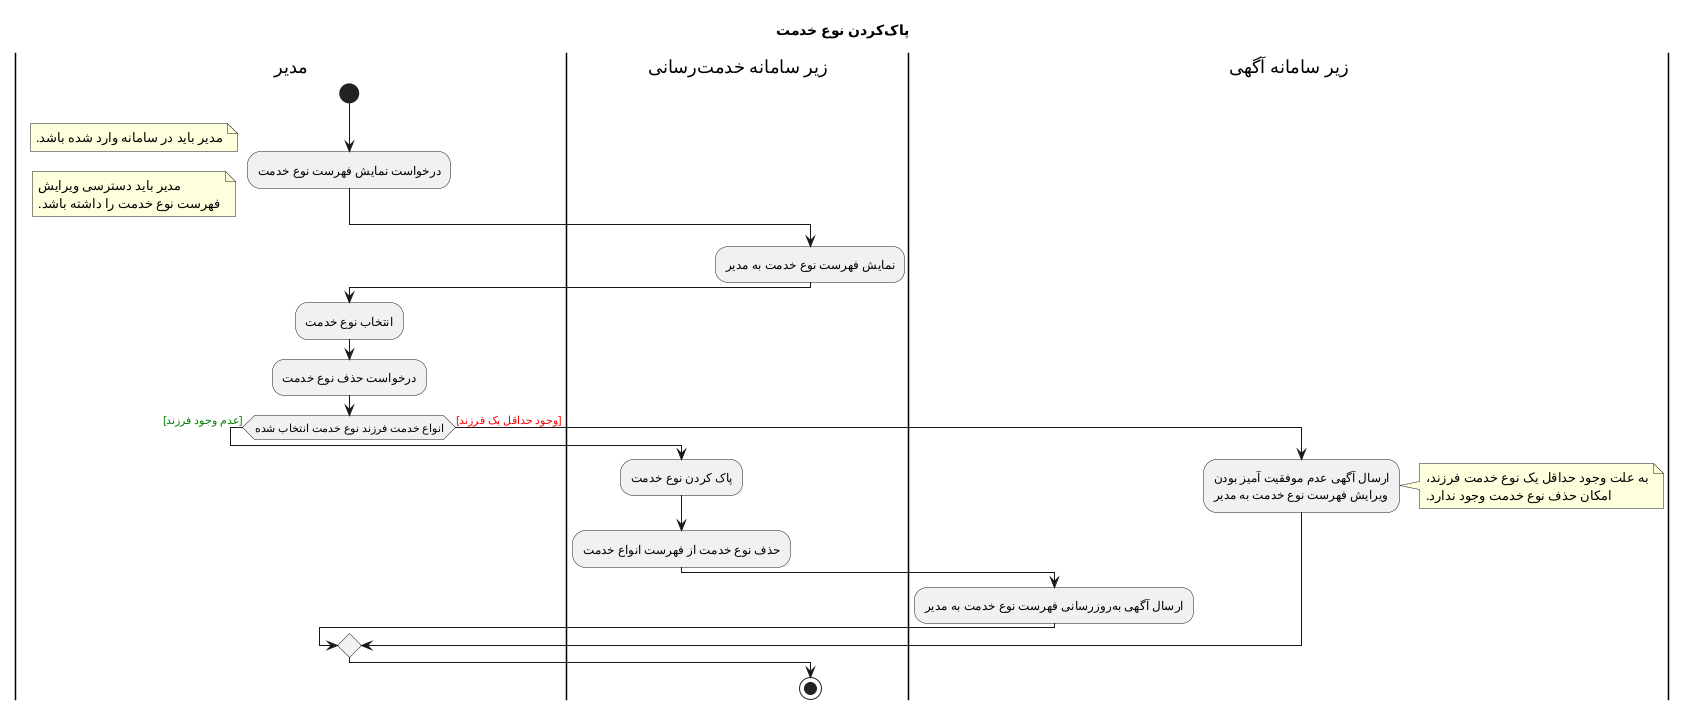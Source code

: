 @startuml ManagerRemoveSpeciaity
Title پاک‌کردن نوع خدمت
|مدیر|
start
:درخواست نمایش فهرست نوع خدمت;
note left: مدیر باید در سامانه وارد شده باشد.
note left : مدیر باید دسترسی ویرایش\nفهرست نوع خدمت را داشته باشد.
|زیر سامانه خدمت‌رسانی|
:نمایش فهرست نوع خدمت به مدیر;
|مدیر|
:انتخاب نوع خدمت;
:درخواست حذف نوع خدمت;
if (انواع خدمت فرزند نوع خدمت انتخاب شده) then (<color:green>[عدم وجود فرزند])
|زیر سامانه خدمت‌رسانی|
:پاک کردن نوع خدمت;
:حذف نوع خدمت از فهرست انواع خدمت;
|زیر سامانه آگهی|
:ارسال آگهی به‌روزرسانی فهرست نوع خدمت به مدیر;
else (<color:red>[وجود حداقل یک فرزند])
|زیر سامانه آگهی|
:ارسال آگهی عدم موفقیت آمیز بودن\nویرایش فهرست نوع خدمت به مدیر;
note right: به علت وجود حداقل یک نوع خدمت فرزند،\nامکان حذف نوع خدمت وجود ندارد.
endif
|زیر سامانه خدمت‌رسانی|
stop
@enduml